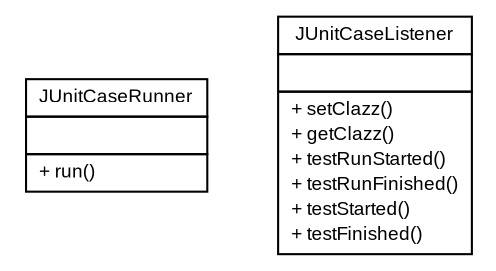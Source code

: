 #!/usr/local/bin/dot
#
# Class diagram 
# Generated by UMLGraph version R5_6-24-gf6e263 (https://www.umlgraph.org/)
#

digraph G {
	edge [fontname="arial",fontsize=10,labelfontname="arial",labelfontsize=10];
	node [fontname="arial",fontsize=10,shape=plaintext];
	nodesep=0.25;
	ranksep=0.5;
	// com.castinfo.devops.robotest.junit.JUnitCaseRunner
	c146 [label=<<table title="com.castinfo.devops.robotest.junit.JUnitCaseRunner" border="0" cellborder="1" cellspacing="0" cellpadding="2" port="p" href="./JUnitCaseRunner.html">
		<tr><td><table border="0" cellspacing="0" cellpadding="1">
<tr><td align="center" balign="center"> JUnitCaseRunner </td></tr>
		</table></td></tr>
		<tr><td><table border="0" cellspacing="0" cellpadding="1">
<tr><td align="left" balign="left">  </td></tr>
		</table></td></tr>
		<tr><td><table border="0" cellspacing="0" cellpadding="1">
<tr><td align="left" balign="left"> + run() </td></tr>
		</table></td></tr>
		</table>>, URL="./JUnitCaseRunner.html", fontname="arial", fontcolor="black", fontsize=9.0];
	// com.castinfo.devops.robotest.junit.JUnitCaseListener
	c147 [label=<<table title="com.castinfo.devops.robotest.junit.JUnitCaseListener" border="0" cellborder="1" cellspacing="0" cellpadding="2" port="p" href="./JUnitCaseListener.html">
		<tr><td><table border="0" cellspacing="0" cellpadding="1">
<tr><td align="center" balign="center"> JUnitCaseListener </td></tr>
		</table></td></tr>
		<tr><td><table border="0" cellspacing="0" cellpadding="1">
<tr><td align="left" balign="left">  </td></tr>
		</table></td></tr>
		<tr><td><table border="0" cellspacing="0" cellpadding="1">
<tr><td align="left" balign="left"> + setClazz() </td></tr>
<tr><td align="left" balign="left"> + getClazz() </td></tr>
<tr><td align="left" balign="left"> + testRunStarted() </td></tr>
<tr><td align="left" balign="left"> + testRunFinished() </td></tr>
<tr><td align="left" balign="left"> + testStarted() </td></tr>
<tr><td align="left" balign="left"> + testFinished() </td></tr>
		</table></td></tr>
		</table>>, URL="./JUnitCaseListener.html", fontname="arial", fontcolor="black", fontsize=9.0];
}

